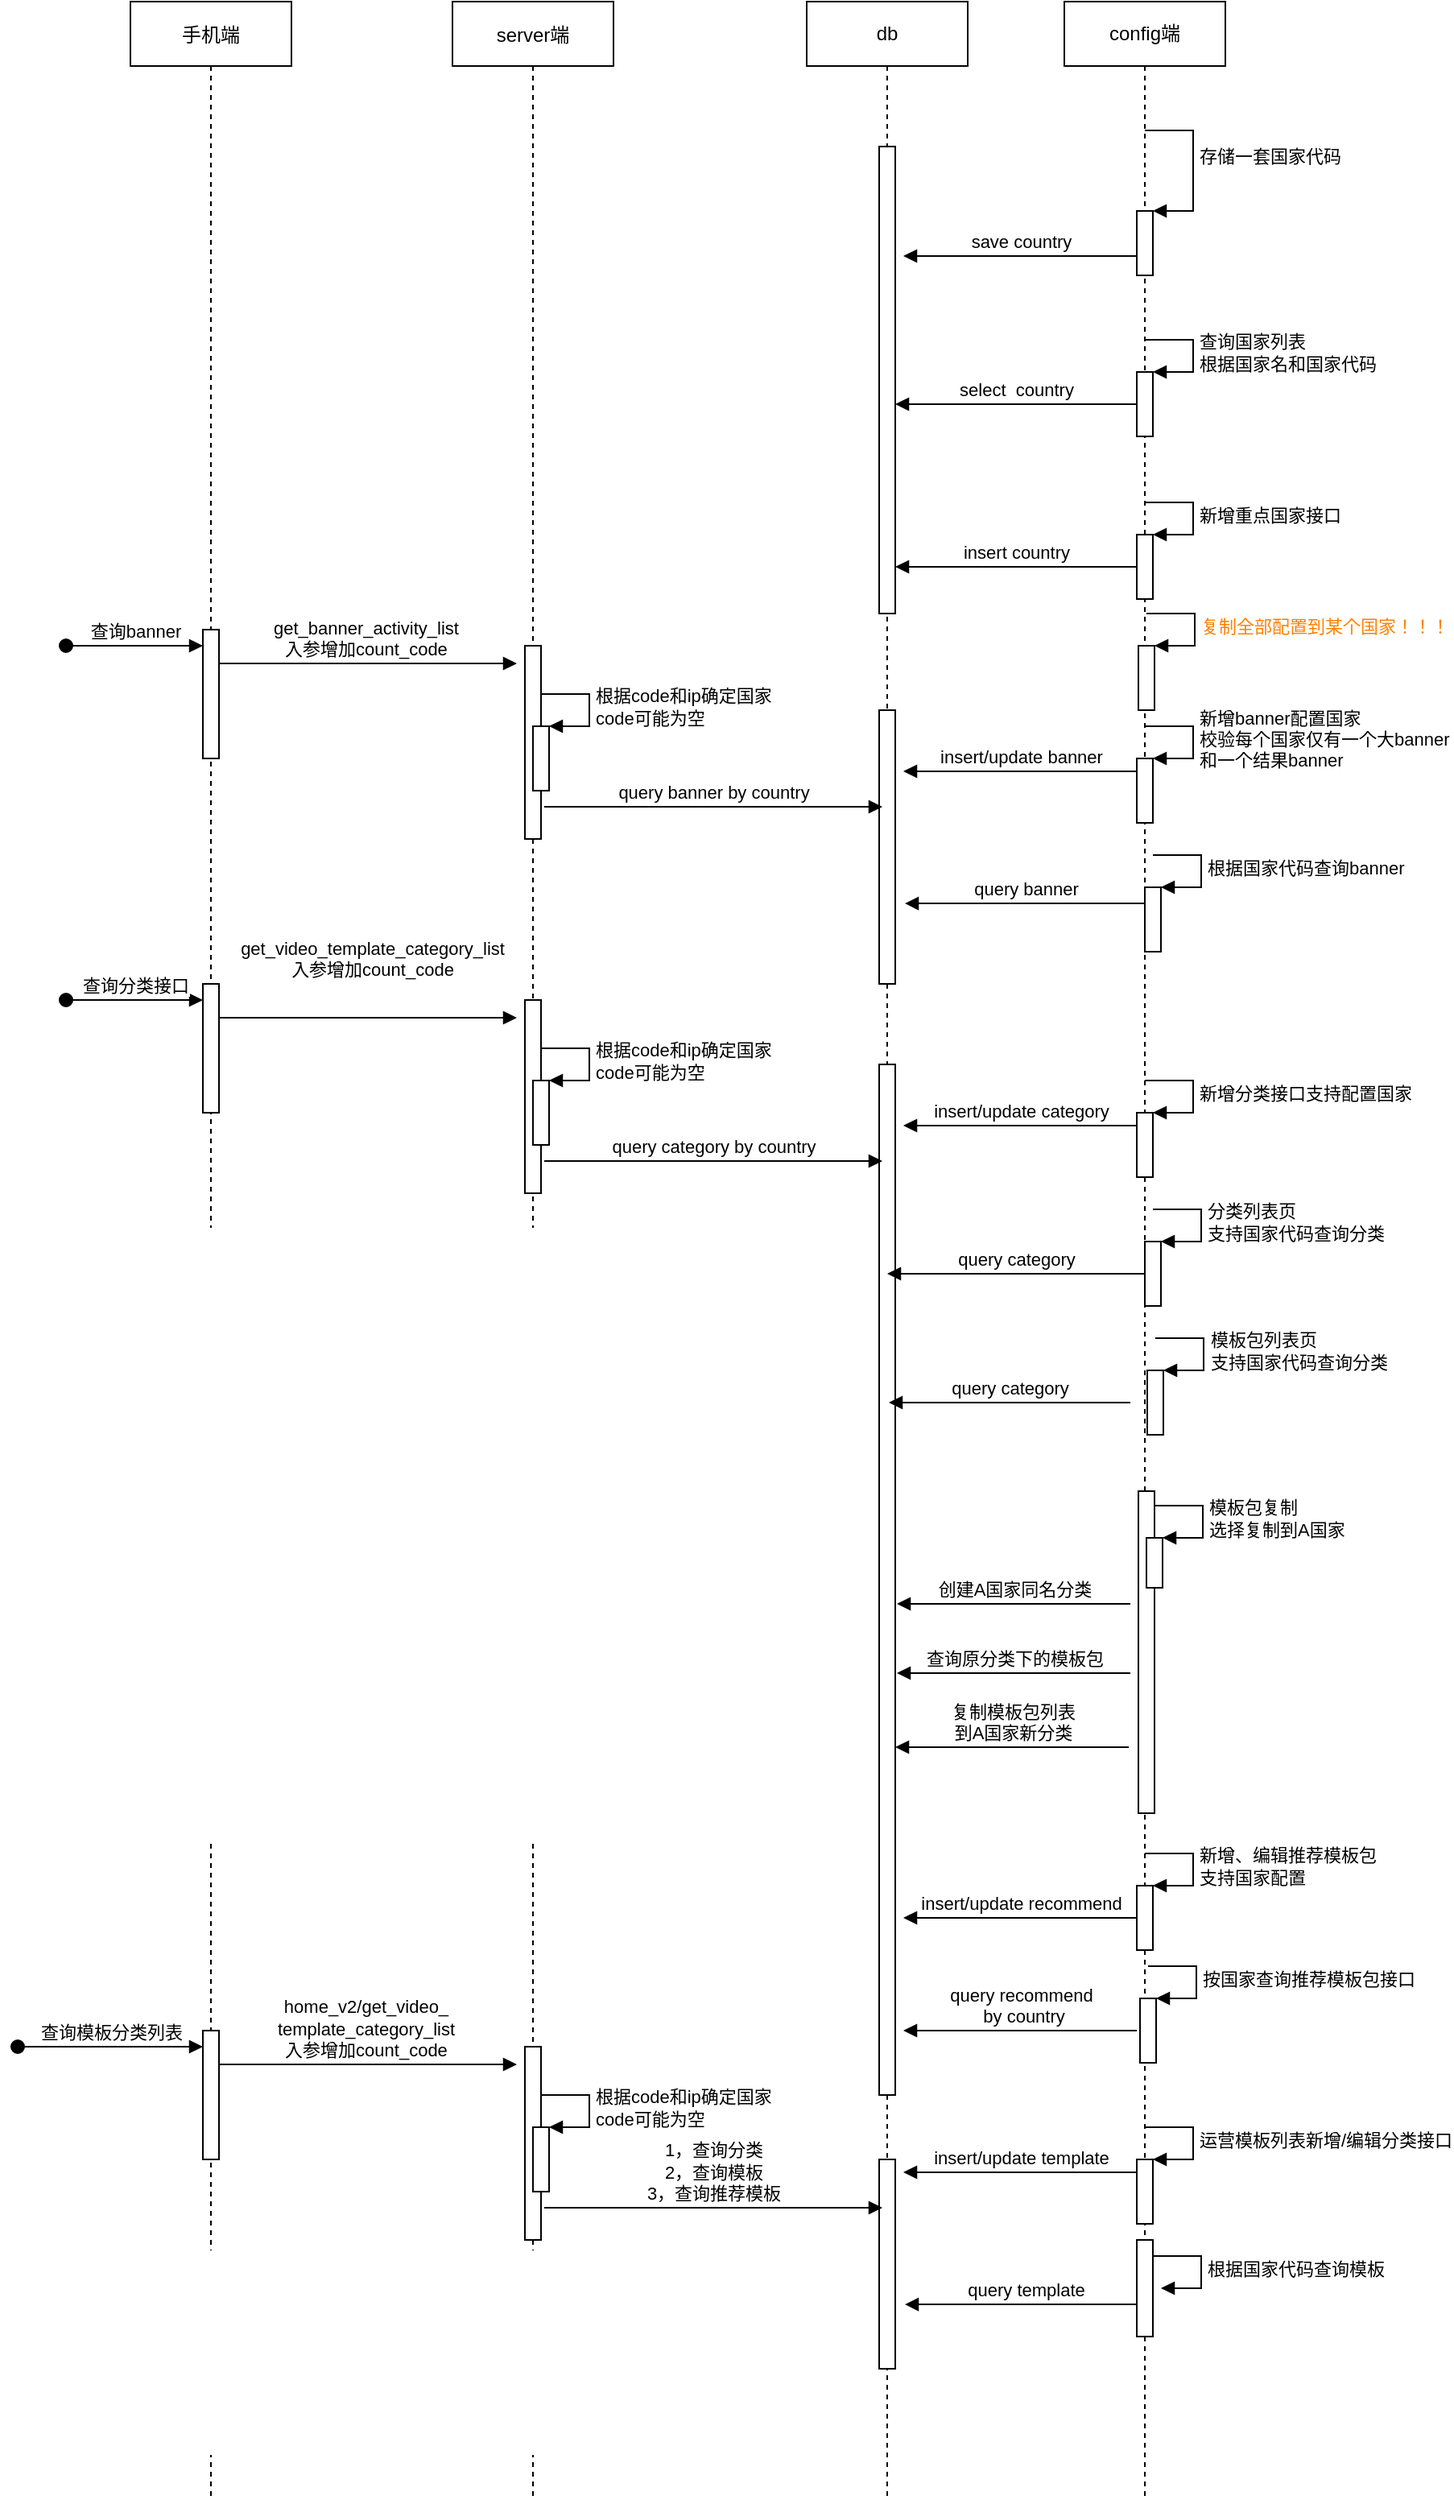 <mxfile version="20.5.1" type="github">
  <diagram id="kgpKYQtTHZ0yAKxKKP6v" name="Page-1">
    <mxGraphModel dx="1108" dy="450" grid="1" gridSize="10" guides="1" tooltips="1" connect="1" arrows="1" fold="1" page="1" pageScale="1" pageWidth="850" pageHeight="1100" math="0" shadow="0">
      <root>
        <mxCell id="0" />
        <mxCell id="1" parent="0" />
        <mxCell id="3nuBFxr9cyL0pnOWT2aG-1" value="手机端" style="shape=umlLifeline;perimeter=lifelinePerimeter;container=1;collapsible=0;recursiveResize=0;rounded=0;shadow=0;strokeWidth=1;" parent="1" vertex="1">
          <mxGeometry x="150" y="80" width="100" height="1550" as="geometry" />
        </mxCell>
        <mxCell id="GFjoYGN8T0g-vUBnzk1q-30" value="" style="html=1;points=[];perimeter=orthogonalPerimeter;" vertex="1" parent="3nuBFxr9cyL0pnOWT2aG-1">
          <mxGeometry x="45" y="390" width="10" height="80" as="geometry" />
        </mxCell>
        <mxCell id="GFjoYGN8T0g-vUBnzk1q-31" value="查询banner" style="html=1;verticalAlign=bottom;startArrow=oval;endArrow=block;startSize=8;rounded=0;" edge="1" target="GFjoYGN8T0g-vUBnzk1q-30" parent="3nuBFxr9cyL0pnOWT2aG-1">
          <mxGeometry relative="1" as="geometry">
            <mxPoint x="-40" y="400" as="sourcePoint" />
          </mxGeometry>
        </mxCell>
        <mxCell id="3nuBFxr9cyL0pnOWT2aG-5" value="server端" style="shape=umlLifeline;perimeter=lifelinePerimeter;container=1;collapsible=0;recursiveResize=0;rounded=0;shadow=0;strokeWidth=1;" parent="1" vertex="1">
          <mxGeometry x="350" y="80" width="100" height="1550" as="geometry" />
        </mxCell>
        <mxCell id="GFjoYGN8T0g-vUBnzk1q-32" value="" style="html=1;points=[];perimeter=orthogonalPerimeter;" vertex="1" parent="3nuBFxr9cyL0pnOWT2aG-5">
          <mxGeometry x="45" y="400" width="10" height="120" as="geometry" />
        </mxCell>
        <mxCell id="GFjoYGN8T0g-vUBnzk1q-37" value="" style="html=1;points=[];perimeter=orthogonalPerimeter;" vertex="1" parent="3nuBFxr9cyL0pnOWT2aG-5">
          <mxGeometry x="50" y="450" width="10" height="40" as="geometry" />
        </mxCell>
        <mxCell id="GFjoYGN8T0g-vUBnzk1q-38" value="根据code和ip确定国家&lt;br&gt;code可能为空" style="edgeStyle=orthogonalEdgeStyle;html=1;align=left;spacingLeft=2;endArrow=block;rounded=0;entryX=1;entryY=0;" edge="1" target="GFjoYGN8T0g-vUBnzk1q-37" parent="3nuBFxr9cyL0pnOWT2aG-5">
          <mxGeometry relative="1" as="geometry">
            <mxPoint x="55" y="430" as="sourcePoint" />
            <Array as="points">
              <mxPoint x="85" y="430" />
            </Array>
          </mxGeometry>
        </mxCell>
        <mxCell id="-C8EP_UMgjdFby-XU8R--2" value="db" style="shape=umlLifeline;perimeter=lifelinePerimeter;whiteSpace=wrap;html=1;container=1;collapsible=0;recursiveResize=0;outlineConnect=0;" parent="1" vertex="1">
          <mxGeometry x="570" y="80" width="100" height="1550" as="geometry" />
        </mxCell>
        <mxCell id="-C8EP_UMgjdFby-XU8R--9" value="" style="html=1;points=[];perimeter=orthogonalPerimeter;" parent="-C8EP_UMgjdFby-XU8R--2" vertex="1">
          <mxGeometry x="45" y="90" width="10" height="290" as="geometry" />
        </mxCell>
        <mxCell id="GFjoYGN8T0g-vUBnzk1q-26" value="" style="html=1;points=[];perimeter=orthogonalPerimeter;" vertex="1" parent="-C8EP_UMgjdFby-XU8R--2">
          <mxGeometry x="45" y="440" width="10" height="170" as="geometry" />
        </mxCell>
        <mxCell id="GFjoYGN8T0g-vUBnzk1q-116" value="" style="html=1;points=[];perimeter=orthogonalPerimeter;" vertex="1" parent="-C8EP_UMgjdFby-XU8R--2">
          <mxGeometry x="45" y="1340" width="10" height="130" as="geometry" />
        </mxCell>
        <mxCell id="-C8EP_UMgjdFby-XU8R--3" value="config端" style="shape=umlLifeline;perimeter=lifelinePerimeter;whiteSpace=wrap;html=1;container=1;collapsible=0;recursiveResize=0;outlineConnect=0;" parent="1" vertex="1">
          <mxGeometry x="730" y="80" width="100" height="1550" as="geometry" />
        </mxCell>
        <mxCell id="-C8EP_UMgjdFby-XU8R--4" value="" style="html=1;points=[];perimeter=orthogonalPerimeter;" parent="-C8EP_UMgjdFby-XU8R--3" vertex="1">
          <mxGeometry x="45" y="130" width="10" height="40" as="geometry" />
        </mxCell>
        <mxCell id="-C8EP_UMgjdFby-XU8R--5" value="&#xa;&lt;span style=&quot;color: rgb(0, 0, 0); font-family: Helvetica; font-size: 11px; font-style: normal; font-variant-ligatures: normal; font-variant-caps: normal; font-weight: 400; letter-spacing: normal; orphans: 2; text-align: left; text-indent: 0px; text-transform: none; widows: 2; word-spacing: 0px; -webkit-text-stroke-width: 0px; background-color: rgb(255, 255, 255); text-decoration-thickness: initial; text-decoration-style: initial; text-decoration-color: initial; float: none; display: inline !important;&quot;&gt;存储一套国家代码&lt;/span&gt;&#xa;&#xa;" style="edgeStyle=orthogonalEdgeStyle;html=1;align=left;spacingLeft=2;endArrow=block;rounded=0;entryX=1;entryY=0;" parent="-C8EP_UMgjdFby-XU8R--3" target="-C8EP_UMgjdFby-XU8R--4" edge="1">
          <mxGeometry relative="1" as="geometry">
            <mxPoint x="50" y="80" as="sourcePoint" />
            <Array as="points">
              <mxPoint x="80" y="80" />
            </Array>
          </mxGeometry>
        </mxCell>
        <mxCell id="GFjoYGN8T0g-vUBnzk1q-10" value="" style="html=1;points=[];perimeter=orthogonalPerimeter;" vertex="1" parent="-C8EP_UMgjdFby-XU8R--3">
          <mxGeometry x="45" y="331" width="10" height="40" as="geometry" />
        </mxCell>
        <mxCell id="GFjoYGN8T0g-vUBnzk1q-11" value="新增重点国家接口" style="edgeStyle=orthogonalEdgeStyle;html=1;align=left;spacingLeft=2;endArrow=block;rounded=0;entryX=1;entryY=0;" edge="1" target="GFjoYGN8T0g-vUBnzk1q-10" parent="-C8EP_UMgjdFby-XU8R--3">
          <mxGeometry relative="1" as="geometry">
            <mxPoint x="50" y="311" as="sourcePoint" />
            <Array as="points">
              <mxPoint x="80" y="311" />
            </Array>
          </mxGeometry>
        </mxCell>
        <mxCell id="GFjoYGN8T0g-vUBnzk1q-17" value="" style="html=1;points=[];perimeter=orthogonalPerimeter;" vertex="1" parent="-C8EP_UMgjdFby-XU8R--3">
          <mxGeometry x="45" y="230" width="10" height="40" as="geometry" />
        </mxCell>
        <mxCell id="GFjoYGN8T0g-vUBnzk1q-18" value="查询国家列表&lt;br&gt;根据国家名和国家代码" style="edgeStyle=orthogonalEdgeStyle;html=1;align=left;spacingLeft=2;endArrow=block;rounded=0;entryX=1;entryY=0;" edge="1" target="GFjoYGN8T0g-vUBnzk1q-17" parent="-C8EP_UMgjdFby-XU8R--3">
          <mxGeometry relative="1" as="geometry">
            <mxPoint x="50" y="210" as="sourcePoint" />
            <Array as="points">
              <mxPoint x="80" y="210" />
            </Array>
          </mxGeometry>
        </mxCell>
        <mxCell id="GFjoYGN8T0g-vUBnzk1q-24" value="" style="html=1;points=[];perimeter=orthogonalPerimeter;" vertex="1" parent="-C8EP_UMgjdFby-XU8R--3">
          <mxGeometry x="45" y="470" width="10" height="40" as="geometry" />
        </mxCell>
        <mxCell id="GFjoYGN8T0g-vUBnzk1q-25" value="新增banner配置国家&lt;br&gt;校验每个国家仅有一个大banner&lt;br&gt;和一个结果banner" style="edgeStyle=orthogonalEdgeStyle;html=1;align=left;spacingLeft=2;endArrow=block;rounded=0;entryX=1;entryY=0;" edge="1" target="GFjoYGN8T0g-vUBnzk1q-24" parent="-C8EP_UMgjdFby-XU8R--3">
          <mxGeometry relative="1" as="geometry">
            <mxPoint x="50" y="450" as="sourcePoint" />
            <Array as="points">
              <mxPoint x="80" y="450" />
            </Array>
          </mxGeometry>
        </mxCell>
        <mxCell id="GFjoYGN8T0g-vUBnzk1q-51" value="" style="html=1;points=[];perimeter=orthogonalPerimeter;" vertex="1" parent="-C8EP_UMgjdFby-XU8R--3">
          <mxGeometry x="50" y="550" width="10" height="40" as="geometry" />
        </mxCell>
        <mxCell id="GFjoYGN8T0g-vUBnzk1q-52" value="根据国家代码查询banner" style="edgeStyle=orthogonalEdgeStyle;html=1;align=left;spacingLeft=2;endArrow=block;rounded=0;entryX=1;entryY=0;" edge="1" target="GFjoYGN8T0g-vUBnzk1q-51" parent="-C8EP_UMgjdFby-XU8R--3">
          <mxGeometry relative="1" as="geometry">
            <mxPoint x="55" y="530" as="sourcePoint" />
            <Array as="points">
              <mxPoint x="85" y="530" />
            </Array>
          </mxGeometry>
        </mxCell>
        <mxCell id="GFjoYGN8T0g-vUBnzk1q-54" value="" style="html=1;points=[];perimeter=orthogonalPerimeter;" vertex="1" parent="-C8EP_UMgjdFby-XU8R--3">
          <mxGeometry x="-535" y="610" width="10" height="80" as="geometry" />
        </mxCell>
        <mxCell id="GFjoYGN8T0g-vUBnzk1q-55" value="查询分类接口" style="html=1;verticalAlign=bottom;startArrow=oval;endArrow=block;startSize=8;rounded=0;" edge="1" parent="-C8EP_UMgjdFby-XU8R--3" target="GFjoYGN8T0g-vUBnzk1q-54">
          <mxGeometry relative="1" as="geometry">
            <mxPoint x="-620" y="620" as="sourcePoint" />
          </mxGeometry>
        </mxCell>
        <mxCell id="GFjoYGN8T0g-vUBnzk1q-56" value="" style="html=1;points=[];perimeter=orthogonalPerimeter;" vertex="1" parent="-C8EP_UMgjdFby-XU8R--3">
          <mxGeometry x="-335" y="620" width="10" height="120" as="geometry" />
        </mxCell>
        <mxCell id="GFjoYGN8T0g-vUBnzk1q-57" value="" style="html=1;points=[];perimeter=orthogonalPerimeter;" vertex="1" parent="-C8EP_UMgjdFby-XU8R--3">
          <mxGeometry x="-330" y="670" width="10" height="40" as="geometry" />
        </mxCell>
        <mxCell id="GFjoYGN8T0g-vUBnzk1q-58" value="根据code和ip确定国家&lt;br&gt;code可能为空" style="edgeStyle=orthogonalEdgeStyle;html=1;align=left;spacingLeft=2;endArrow=block;rounded=0;entryX=1;entryY=0;" edge="1" parent="-C8EP_UMgjdFby-XU8R--3" target="GFjoYGN8T0g-vUBnzk1q-57">
          <mxGeometry relative="1" as="geometry">
            <mxPoint x="-325" y="650" as="sourcePoint" />
            <Array as="points">
              <mxPoint x="-295" y="650" />
            </Array>
          </mxGeometry>
        </mxCell>
        <mxCell id="GFjoYGN8T0g-vUBnzk1q-59" value="" style="html=1;points=[];perimeter=orthogonalPerimeter;" vertex="1" parent="-C8EP_UMgjdFby-XU8R--3">
          <mxGeometry x="-115" y="660" width="10" height="640" as="geometry" />
        </mxCell>
        <mxCell id="GFjoYGN8T0g-vUBnzk1q-60" value="" style="html=1;points=[];perimeter=orthogonalPerimeter;" vertex="1" parent="-C8EP_UMgjdFby-XU8R--3">
          <mxGeometry x="45" y="690" width="10" height="40" as="geometry" />
        </mxCell>
        <mxCell id="GFjoYGN8T0g-vUBnzk1q-61" value="新增分类接口支持配置国家" style="edgeStyle=orthogonalEdgeStyle;html=1;align=left;spacingLeft=2;endArrow=block;rounded=0;entryX=1;entryY=0;" edge="1" parent="-C8EP_UMgjdFby-XU8R--3" target="GFjoYGN8T0g-vUBnzk1q-60">
          <mxGeometry relative="1" as="geometry">
            <mxPoint x="50" y="670" as="sourcePoint" />
            <Array as="points">
              <mxPoint x="80" y="670" />
            </Array>
          </mxGeometry>
        </mxCell>
        <mxCell id="GFjoYGN8T0g-vUBnzk1q-62" value="" style="html=1;points=[];perimeter=orthogonalPerimeter;" vertex="1" parent="-C8EP_UMgjdFby-XU8R--3">
          <mxGeometry x="50" y="770" width="10" height="40" as="geometry" />
        </mxCell>
        <mxCell id="GFjoYGN8T0g-vUBnzk1q-63" value="分类列表页&lt;br&gt;支持国家代码查询分类" style="edgeStyle=orthogonalEdgeStyle;html=1;align=left;spacingLeft=2;endArrow=block;rounded=0;entryX=1;entryY=0;" edge="1" parent="-C8EP_UMgjdFby-XU8R--3" target="GFjoYGN8T0g-vUBnzk1q-62">
          <mxGeometry relative="1" as="geometry">
            <mxPoint x="55" y="750" as="sourcePoint" />
            <Array as="points">
              <mxPoint x="85" y="750" />
            </Array>
          </mxGeometry>
        </mxCell>
        <mxCell id="GFjoYGN8T0g-vUBnzk1q-64" value="insert/update category" style="html=1;verticalAlign=bottom;endArrow=block;rounded=0;entryX=1.5;entryY=0.4;entryDx=0;entryDy=0;entryPerimeter=0;" edge="1" parent="-C8EP_UMgjdFby-XU8R--3">
          <mxGeometry width="80" relative="1" as="geometry">
            <mxPoint x="45" y="698" as="sourcePoint" />
            <mxPoint x="-100" y="698" as="targetPoint" />
          </mxGeometry>
        </mxCell>
        <mxCell id="GFjoYGN8T0g-vUBnzk1q-65" value="query category&amp;nbsp;by country" style="html=1;verticalAlign=bottom;endArrow=block;rounded=0;" edge="1" parent="-C8EP_UMgjdFby-XU8R--3">
          <mxGeometry width="80" relative="1" as="geometry">
            <mxPoint x="-323" y="720" as="sourcePoint" />
            <mxPoint x="-113" y="720" as="targetPoint" />
          </mxGeometry>
        </mxCell>
        <mxCell id="GFjoYGN8T0g-vUBnzk1q-66" value="&lt;span style=&quot;color: rgb(0, 0, 0); font-family: Helvetica; font-size: 11px; font-style: normal; font-variant-ligatures: normal; font-variant-caps: normal; font-weight: 400; letter-spacing: normal; orphans: 2; text-align: center; text-indent: 0px; text-transform: none; widows: 2; word-spacing: 0px; -webkit-text-stroke-width: 0px; background-color: rgb(255, 255, 255); text-decoration-thickness: initial; text-decoration-style: initial; text-decoration-color: initial; float: none; display: inline !important;&quot;&gt;get_video_template_category_list&lt;/span&gt;&lt;br style=&quot;color: rgb(0, 0, 0); font-family: Helvetica; font-size: 11px; font-style: normal; font-variant-ligatures: normal; font-variant-caps: normal; font-weight: 400; letter-spacing: normal; orphans: 2; text-align: center; text-indent: 0px; text-transform: none; widows: 2; word-spacing: 0px; -webkit-text-stroke-width: 0px; text-decoration-thickness: initial; text-decoration-style: initial; text-decoration-color: initial;&quot;&gt;&lt;span style=&quot;color: rgb(0, 0, 0); font-family: Helvetica; font-size: 11px; font-style: normal; font-variant-ligatures: normal; font-variant-caps: normal; font-weight: 400; letter-spacing: normal; orphans: 2; text-align: center; text-indent: 0px; text-transform: none; widows: 2; word-spacing: 0px; -webkit-text-stroke-width: 0px; background-color: rgb(255, 255, 255); text-decoration-thickness: initial; text-decoration-style: initial; text-decoration-color: initial; float: none; display: inline !important;&quot;&gt;入参增加count_code&lt;/span&gt;" style="html=1;verticalAlign=bottom;endArrow=block;rounded=0;" edge="1" parent="-C8EP_UMgjdFby-XU8R--3">
          <mxGeometry x="0.027" y="21" width="80" relative="1" as="geometry">
            <mxPoint x="-525" y="631" as="sourcePoint" />
            <mxPoint x="-340" y="631" as="targetPoint" />
            <mxPoint as="offset" />
          </mxGeometry>
        </mxCell>
        <mxCell id="GFjoYGN8T0g-vUBnzk1q-70" value="" style="html=1;points=[];perimeter=orthogonalPerimeter;" vertex="1" parent="-C8EP_UMgjdFby-XU8R--3">
          <mxGeometry x="46" y="925" width="10" height="200" as="geometry" />
        </mxCell>
        <mxCell id="GFjoYGN8T0g-vUBnzk1q-71" value="" style="html=1;points=[];perimeter=orthogonalPerimeter;" vertex="1" parent="-C8EP_UMgjdFby-XU8R--3">
          <mxGeometry x="51" y="954" width="10" height="31" as="geometry" />
        </mxCell>
        <mxCell id="GFjoYGN8T0g-vUBnzk1q-72" value="模板包复制&lt;br&gt;选择复制到A国家" style="edgeStyle=orthogonalEdgeStyle;html=1;align=left;spacingLeft=2;endArrow=block;rounded=0;entryX=1;entryY=0;" edge="1" target="GFjoYGN8T0g-vUBnzk1q-71" parent="-C8EP_UMgjdFby-XU8R--3" source="GFjoYGN8T0g-vUBnzk1q-70">
          <mxGeometry relative="1" as="geometry">
            <mxPoint x="56" y="934" as="sourcePoint" />
            <Array as="points">
              <mxPoint x="86" y="934" />
              <mxPoint x="86" y="954" />
            </Array>
          </mxGeometry>
        </mxCell>
        <mxCell id="GFjoYGN8T0g-vUBnzk1q-73" value="查询原分类下的模板包" style="html=1;verticalAlign=bottom;endArrow=block;rounded=0;" edge="1" parent="-C8EP_UMgjdFby-XU8R--3">
          <mxGeometry width="80" relative="1" as="geometry">
            <mxPoint x="41" y="1038" as="sourcePoint" />
            <mxPoint x="-104" y="1038" as="targetPoint" />
          </mxGeometry>
        </mxCell>
        <mxCell id="GFjoYGN8T0g-vUBnzk1q-74" value="创建A国家同名分类" style="html=1;verticalAlign=bottom;endArrow=block;rounded=0;" edge="1" parent="-C8EP_UMgjdFby-XU8R--3">
          <mxGeometry width="80" relative="1" as="geometry">
            <mxPoint x="41" y="995" as="sourcePoint" />
            <mxPoint x="-104" y="995" as="targetPoint" />
          </mxGeometry>
        </mxCell>
        <mxCell id="GFjoYGN8T0g-vUBnzk1q-76" value="" style="html=1;points=[];perimeter=orthogonalPerimeter;" vertex="1" parent="-C8EP_UMgjdFby-XU8R--3">
          <mxGeometry x="51.5" y="850" width="10" height="40" as="geometry" />
        </mxCell>
        <mxCell id="GFjoYGN8T0g-vUBnzk1q-77" value="模板包列表页&lt;br&gt;支持国家代码查询分类" style="edgeStyle=orthogonalEdgeStyle;html=1;align=left;spacingLeft=2;endArrow=block;rounded=0;entryX=1;entryY=0;" edge="1" parent="-C8EP_UMgjdFby-XU8R--3" target="GFjoYGN8T0g-vUBnzk1q-76">
          <mxGeometry relative="1" as="geometry">
            <mxPoint x="56.5" y="830" as="sourcePoint" />
            <Array as="points">
              <mxPoint x="86.5" y="830" />
            </Array>
          </mxGeometry>
        </mxCell>
        <mxCell id="GFjoYGN8T0g-vUBnzk1q-78" value="query category" style="html=1;verticalAlign=bottom;endArrow=block;rounded=0;" edge="1" parent="-C8EP_UMgjdFby-XU8R--3">
          <mxGeometry width="80" relative="1" as="geometry">
            <mxPoint x="41" y="870" as="sourcePoint" />
            <mxPoint x="-109" y="870" as="targetPoint" />
          </mxGeometry>
        </mxCell>
        <mxCell id="GFjoYGN8T0g-vUBnzk1q-98" value="" style="html=1;points=[];perimeter=orthogonalPerimeter;" vertex="1" parent="-C8EP_UMgjdFby-XU8R--3">
          <mxGeometry x="45" y="1170" width="10" height="40" as="geometry" />
        </mxCell>
        <mxCell id="GFjoYGN8T0g-vUBnzk1q-99" value="新增、编辑推荐模板包&lt;br&gt;支持国家配置" style="edgeStyle=orthogonalEdgeStyle;html=1;align=left;spacingLeft=2;endArrow=block;rounded=0;entryX=1;entryY=0;" edge="1" target="GFjoYGN8T0g-vUBnzk1q-98" parent="-C8EP_UMgjdFby-XU8R--3">
          <mxGeometry relative="1" as="geometry">
            <mxPoint x="50" y="1150" as="sourcePoint" />
            <Array as="points">
              <mxPoint x="80" y="1150" />
            </Array>
          </mxGeometry>
        </mxCell>
        <mxCell id="GFjoYGN8T0g-vUBnzk1q-100" value="" style="html=1;points=[];perimeter=orthogonalPerimeter;" vertex="1" parent="-C8EP_UMgjdFby-XU8R--3">
          <mxGeometry x="47" y="1240" width="10" height="40" as="geometry" />
        </mxCell>
        <mxCell id="GFjoYGN8T0g-vUBnzk1q-101" value="按国家查询推荐模板包接口" style="edgeStyle=orthogonalEdgeStyle;html=1;align=left;spacingLeft=2;endArrow=block;rounded=0;entryX=1;entryY=0;" edge="1" target="GFjoYGN8T0g-vUBnzk1q-100" parent="-C8EP_UMgjdFby-XU8R--3">
          <mxGeometry relative="1" as="geometry">
            <mxPoint x="52" y="1220" as="sourcePoint" />
            <Array as="points">
              <mxPoint x="82" y="1220" />
            </Array>
          </mxGeometry>
        </mxCell>
        <mxCell id="GFjoYGN8T0g-vUBnzk1q-104" value="" style="html=1;points=[];perimeter=orthogonalPerimeter;" vertex="1" parent="-C8EP_UMgjdFby-XU8R--3">
          <mxGeometry x="-535" y="1260" width="10" height="80" as="geometry" />
        </mxCell>
        <mxCell id="GFjoYGN8T0g-vUBnzk1q-105" value="查询模板分类列表" style="html=1;verticalAlign=bottom;startArrow=oval;endArrow=block;startSize=8;rounded=0;" edge="1" parent="-C8EP_UMgjdFby-XU8R--3" target="GFjoYGN8T0g-vUBnzk1q-104">
          <mxGeometry relative="1" as="geometry">
            <mxPoint x="-650" y="1270" as="sourcePoint" />
          </mxGeometry>
        </mxCell>
        <mxCell id="GFjoYGN8T0g-vUBnzk1q-106" value="" style="html=1;points=[];perimeter=orthogonalPerimeter;" vertex="1" parent="-C8EP_UMgjdFby-XU8R--3">
          <mxGeometry x="-335" y="1270" width="10" height="120" as="geometry" />
        </mxCell>
        <mxCell id="GFjoYGN8T0g-vUBnzk1q-107" value="" style="html=1;points=[];perimeter=orthogonalPerimeter;" vertex="1" parent="-C8EP_UMgjdFby-XU8R--3">
          <mxGeometry x="-330" y="1320" width="10" height="40" as="geometry" />
        </mxCell>
        <mxCell id="GFjoYGN8T0g-vUBnzk1q-108" value="根据code和ip确定国家&lt;br&gt;code可能为空" style="edgeStyle=orthogonalEdgeStyle;html=1;align=left;spacingLeft=2;endArrow=block;rounded=0;entryX=1;entryY=0;" edge="1" parent="-C8EP_UMgjdFby-XU8R--3" target="GFjoYGN8T0g-vUBnzk1q-107">
          <mxGeometry relative="1" as="geometry">
            <mxPoint x="-325" y="1300" as="sourcePoint" />
            <Array as="points">
              <mxPoint x="-295" y="1300" />
            </Array>
          </mxGeometry>
        </mxCell>
        <mxCell id="GFjoYGN8T0g-vUBnzk1q-109" value="" style="html=1;points=[];perimeter=orthogonalPerimeter;" vertex="1" parent="-C8EP_UMgjdFby-XU8R--3">
          <mxGeometry x="45" y="1340" width="10" height="40" as="geometry" />
        </mxCell>
        <mxCell id="GFjoYGN8T0g-vUBnzk1q-110" value="运营模板列表新增/编辑分类接口" style="edgeStyle=orthogonalEdgeStyle;html=1;align=left;spacingLeft=2;endArrow=block;rounded=0;entryX=1;entryY=0;" edge="1" parent="-C8EP_UMgjdFby-XU8R--3" target="GFjoYGN8T0g-vUBnzk1q-109">
          <mxGeometry relative="1" as="geometry">
            <mxPoint x="50" y="1320" as="sourcePoint" />
            <Array as="points">
              <mxPoint x="80" y="1320" />
            </Array>
          </mxGeometry>
        </mxCell>
        <mxCell id="GFjoYGN8T0g-vUBnzk1q-111" value="根据国家代码查询模板" style="edgeStyle=orthogonalEdgeStyle;html=1;align=left;spacingLeft=2;endArrow=block;rounded=0;entryX=1;entryY=0;" edge="1" parent="-C8EP_UMgjdFby-XU8R--3">
          <mxGeometry relative="1" as="geometry">
            <mxPoint x="55" y="1400" as="sourcePoint" />
            <Array as="points">
              <mxPoint x="85" y="1400" />
            </Array>
            <mxPoint x="60" y="1420" as="targetPoint" />
          </mxGeometry>
        </mxCell>
        <mxCell id="GFjoYGN8T0g-vUBnzk1q-112" value="insert/update template" style="html=1;verticalAlign=bottom;endArrow=block;rounded=0;entryX=1.5;entryY=0.4;entryDx=0;entryDy=0;entryPerimeter=0;" edge="1" parent="-C8EP_UMgjdFby-XU8R--3">
          <mxGeometry width="80" relative="1" as="geometry">
            <mxPoint x="45" y="1348" as="sourcePoint" />
            <mxPoint x="-100" y="1348" as="targetPoint" />
          </mxGeometry>
        </mxCell>
        <mxCell id="GFjoYGN8T0g-vUBnzk1q-113" value="1，查询分类&lt;br&gt;2，查询模板&lt;br&gt;3，查询推荐模板" style="html=1;verticalAlign=bottom;endArrow=block;rounded=0;" edge="1" parent="-C8EP_UMgjdFby-XU8R--3">
          <mxGeometry width="80" relative="1" as="geometry">
            <mxPoint x="-323" y="1370" as="sourcePoint" />
            <mxPoint x="-113" y="1370" as="targetPoint" />
          </mxGeometry>
        </mxCell>
        <mxCell id="GFjoYGN8T0g-vUBnzk1q-114" value="&lt;span style=&quot;color: rgb(0, 0, 0); font-family: Helvetica; font-size: 11px; font-style: normal; font-variant-ligatures: normal; font-variant-caps: normal; font-weight: 400; letter-spacing: normal; orphans: 2; text-align: center; text-indent: 0px; text-transform: none; widows: 2; word-spacing: 0px; -webkit-text-stroke-width: 0px; background-color: rgb(255, 255, 255); text-decoration-thickness: initial; text-decoration-style: initial; text-decoration-color: initial; float: none; display: inline !important;&quot;&gt;home_v2/get_video_&lt;br&gt;template_category_list&lt;/span&gt;&lt;br style=&quot;color: rgb(0, 0, 0); font-family: Helvetica; font-size: 11px; font-style: normal; font-variant-ligatures: normal; font-variant-caps: normal; font-weight: 400; letter-spacing: normal; orphans: 2; text-align: center; text-indent: 0px; text-transform: none; widows: 2; word-spacing: 0px; -webkit-text-stroke-width: 0px; text-decoration-thickness: initial; text-decoration-style: initial; text-decoration-color: initial;&quot;&gt;&lt;span style=&quot;color: rgb(0, 0, 0); font-family: Helvetica; font-size: 11px; font-style: normal; font-variant-ligatures: normal; font-variant-caps: normal; font-weight: 400; letter-spacing: normal; orphans: 2; text-align: center; text-indent: 0px; text-transform: none; widows: 2; word-spacing: 0px; -webkit-text-stroke-width: 0px; background-color: rgb(255, 255, 255); text-decoration-thickness: initial; text-decoration-style: initial; text-decoration-color: initial; float: none; display: inline !important;&quot;&gt;入参增加count_code&lt;/span&gt;" style="html=1;verticalAlign=bottom;endArrow=block;rounded=0;" edge="1" parent="-C8EP_UMgjdFby-XU8R--3">
          <mxGeometry x="-0.023" width="80" relative="1" as="geometry">
            <mxPoint x="-525" y="1281" as="sourcePoint" />
            <mxPoint x="-340" y="1281" as="targetPoint" />
            <mxPoint as="offset" />
          </mxGeometry>
        </mxCell>
        <mxCell id="GFjoYGN8T0g-vUBnzk1q-115" value="query template" style="html=1;verticalAlign=bottom;endArrow=block;rounded=0;entryX=1.6;entryY=0.706;entryDx=0;entryDy=0;entryPerimeter=0;" edge="1" parent="-C8EP_UMgjdFby-XU8R--3">
          <mxGeometry width="80" relative="1" as="geometry">
            <mxPoint x="50" y="1430.02" as="sourcePoint" />
            <mxPoint x="-99" y="1430.02" as="targetPoint" />
          </mxGeometry>
        </mxCell>
        <mxCell id="GFjoYGN8T0g-vUBnzk1q-117" value="" style="html=1;points=[];perimeter=orthogonalPerimeter;" vertex="1" parent="-C8EP_UMgjdFby-XU8R--3">
          <mxGeometry x="46" y="400" width="10" height="40" as="geometry" />
        </mxCell>
        <mxCell id="GFjoYGN8T0g-vUBnzk1q-118" value="&lt;font color=&quot;#ff8000&quot;&gt;复制全部配置到某个国家！！！&lt;/font&gt;" style="edgeStyle=orthogonalEdgeStyle;html=1;align=left;spacingLeft=2;endArrow=block;rounded=0;entryX=1;entryY=0;fillColor=#FF9999;" edge="1" target="GFjoYGN8T0g-vUBnzk1q-117" parent="-C8EP_UMgjdFby-XU8R--3">
          <mxGeometry relative="1" as="geometry">
            <mxPoint x="51" y="380" as="sourcePoint" />
            <Array as="points">
              <mxPoint x="81" y="380" />
            </Array>
          </mxGeometry>
        </mxCell>
        <mxCell id="GFjoYGN8T0g-vUBnzk1q-119" value="" style="html=1;points=[];perimeter=orthogonalPerimeter;fontColor=#FF3333;" vertex="1" parent="-C8EP_UMgjdFby-XU8R--3">
          <mxGeometry x="45" y="1390" width="10" height="60" as="geometry" />
        </mxCell>
        <mxCell id="GFjoYGN8T0g-vUBnzk1q-20" value="save country" style="html=1;verticalAlign=bottom;endArrow=block;rounded=0;exitX=0;exitY=0.7;exitDx=0;exitDy=0;exitPerimeter=0;" edge="1" parent="1" source="-C8EP_UMgjdFby-XU8R--4">
          <mxGeometry width="80" relative="1" as="geometry">
            <mxPoint x="660" y="230" as="sourcePoint" />
            <mxPoint x="630" y="238" as="targetPoint" />
          </mxGeometry>
        </mxCell>
        <mxCell id="GFjoYGN8T0g-vUBnzk1q-19" value="select&amp;nbsp; country" style="html=1;verticalAlign=bottom;endArrow=block;rounded=0;" edge="1" parent="1" source="GFjoYGN8T0g-vUBnzk1q-17" target="-C8EP_UMgjdFby-XU8R--9">
          <mxGeometry width="80" relative="1" as="geometry">
            <mxPoint x="720" y="360" as="sourcePoint" />
            <mxPoint x="740" y="329" as="targetPoint" />
          </mxGeometry>
        </mxCell>
        <mxCell id="GFjoYGN8T0g-vUBnzk1q-23" value="insert country" style="html=1;verticalAlign=bottom;endArrow=block;rounded=0;" edge="1" parent="1" source="GFjoYGN8T0g-vUBnzk1q-10" target="-C8EP_UMgjdFby-XU8R--9">
          <mxGeometry width="80" relative="1" as="geometry">
            <mxPoint x="680" y="430" as="sourcePoint" />
            <mxPoint x="760" y="430" as="targetPoint" />
          </mxGeometry>
        </mxCell>
        <mxCell id="GFjoYGN8T0g-vUBnzk1q-28" value="insert/update banner" style="html=1;verticalAlign=bottom;endArrow=block;rounded=0;entryX=1.5;entryY=0.4;entryDx=0;entryDy=0;entryPerimeter=0;" edge="1" parent="1">
          <mxGeometry width="80" relative="1" as="geometry">
            <mxPoint x="775" y="558" as="sourcePoint" />
            <mxPoint x="630" y="558" as="targetPoint" />
          </mxGeometry>
        </mxCell>
        <mxCell id="GFjoYGN8T0g-vUBnzk1q-35" value="query banner by country" style="html=1;verticalAlign=bottom;endArrow=block;rounded=0;" edge="1" parent="1">
          <mxGeometry width="80" relative="1" as="geometry">
            <mxPoint x="407" y="580" as="sourcePoint" />
            <mxPoint x="617" y="580" as="targetPoint" />
          </mxGeometry>
        </mxCell>
        <mxCell id="GFjoYGN8T0g-vUBnzk1q-36" value="&lt;span style=&quot;color: rgb(0, 0, 0); font-family: Helvetica; font-size: 11px; font-style: normal; font-variant-ligatures: normal; font-variant-caps: normal; font-weight: 400; letter-spacing: normal; orphans: 2; text-align: center; text-indent: 0px; text-transform: none; widows: 2; word-spacing: 0px; -webkit-text-stroke-width: 0px; background-color: rgb(255, 255, 255); text-decoration-thickness: initial; text-decoration-style: initial; text-decoration-color: initial; float: none; display: inline !important;&quot;&gt;get_banner_activity_list&lt;/span&gt;&lt;br style=&quot;color: rgb(0, 0, 0); font-family: Helvetica; font-size: 11px; font-style: normal; font-variant-ligatures: normal; font-variant-caps: normal; font-weight: 400; letter-spacing: normal; orphans: 2; text-align: center; text-indent: 0px; text-transform: none; widows: 2; word-spacing: 0px; -webkit-text-stroke-width: 0px; text-decoration-thickness: initial; text-decoration-style: initial; text-decoration-color: initial;&quot;&gt;&lt;span style=&quot;color: rgb(0, 0, 0); font-family: Helvetica; font-size: 11px; font-style: normal; font-variant-ligatures: normal; font-variant-caps: normal; font-weight: 400; letter-spacing: normal; orphans: 2; text-align: center; text-indent: 0px; text-transform: none; widows: 2; word-spacing: 0px; -webkit-text-stroke-width: 0px; background-color: rgb(255, 255, 255); text-decoration-thickness: initial; text-decoration-style: initial; text-decoration-color: initial; float: none; display: inline !important;&quot;&gt;入参增加count_code&lt;/span&gt;" style="html=1;verticalAlign=bottom;endArrow=block;rounded=0;" edge="1" parent="1">
          <mxGeometry x="-0.023" width="80" relative="1" as="geometry">
            <mxPoint x="205" y="491" as="sourcePoint" />
            <mxPoint x="390" y="491" as="targetPoint" />
            <mxPoint as="offset" />
          </mxGeometry>
        </mxCell>
        <mxCell id="GFjoYGN8T0g-vUBnzk1q-53" value="query banner" style="html=1;verticalAlign=bottom;endArrow=block;rounded=0;entryX=1.6;entryY=0.706;entryDx=0;entryDy=0;entryPerimeter=0;" edge="1" parent="1" source="GFjoYGN8T0g-vUBnzk1q-51" target="GFjoYGN8T0g-vUBnzk1q-26">
          <mxGeometry width="80" relative="1" as="geometry">
            <mxPoint x="670" y="640" as="sourcePoint" />
            <mxPoint x="750" y="640" as="targetPoint" />
          </mxGeometry>
        </mxCell>
        <mxCell id="GFjoYGN8T0g-vUBnzk1q-67" value="query category" style="html=1;verticalAlign=bottom;endArrow=block;rounded=0;" edge="1" parent="1" source="GFjoYGN8T0g-vUBnzk1q-62" target="-C8EP_UMgjdFby-XU8R--2">
          <mxGeometry width="80" relative="1" as="geometry">
            <mxPoint x="670" y="860" as="sourcePoint" />
            <mxPoint x="750" y="860" as="targetPoint" />
          </mxGeometry>
        </mxCell>
        <mxCell id="GFjoYGN8T0g-vUBnzk1q-75" value="复制模板包列表&lt;br&gt;到A国家新分类" style="html=1;verticalAlign=bottom;endArrow=block;rounded=0;" edge="1" parent="1">
          <mxGeometry width="80" relative="1" as="geometry">
            <mxPoint x="770" y="1164" as="sourcePoint" />
            <mxPoint x="625" y="1164" as="targetPoint" />
          </mxGeometry>
        </mxCell>
        <mxCell id="GFjoYGN8T0g-vUBnzk1q-102" value="insert/update recommend" style="html=1;verticalAlign=bottom;endArrow=block;rounded=0;" edge="1" parent="1">
          <mxGeometry width="80" relative="1" as="geometry">
            <mxPoint x="775" y="1270" as="sourcePoint" />
            <mxPoint x="630" y="1270" as="targetPoint" />
          </mxGeometry>
        </mxCell>
        <mxCell id="GFjoYGN8T0g-vUBnzk1q-103" value="query recommend&lt;br&gt;&amp;nbsp;by country" style="html=1;verticalAlign=bottom;endArrow=block;rounded=0;" edge="1" parent="1">
          <mxGeometry width="80" relative="1" as="geometry">
            <mxPoint x="775" y="1340" as="sourcePoint" />
            <mxPoint x="630" y="1340" as="targetPoint" />
          </mxGeometry>
        </mxCell>
      </root>
    </mxGraphModel>
  </diagram>
</mxfile>
